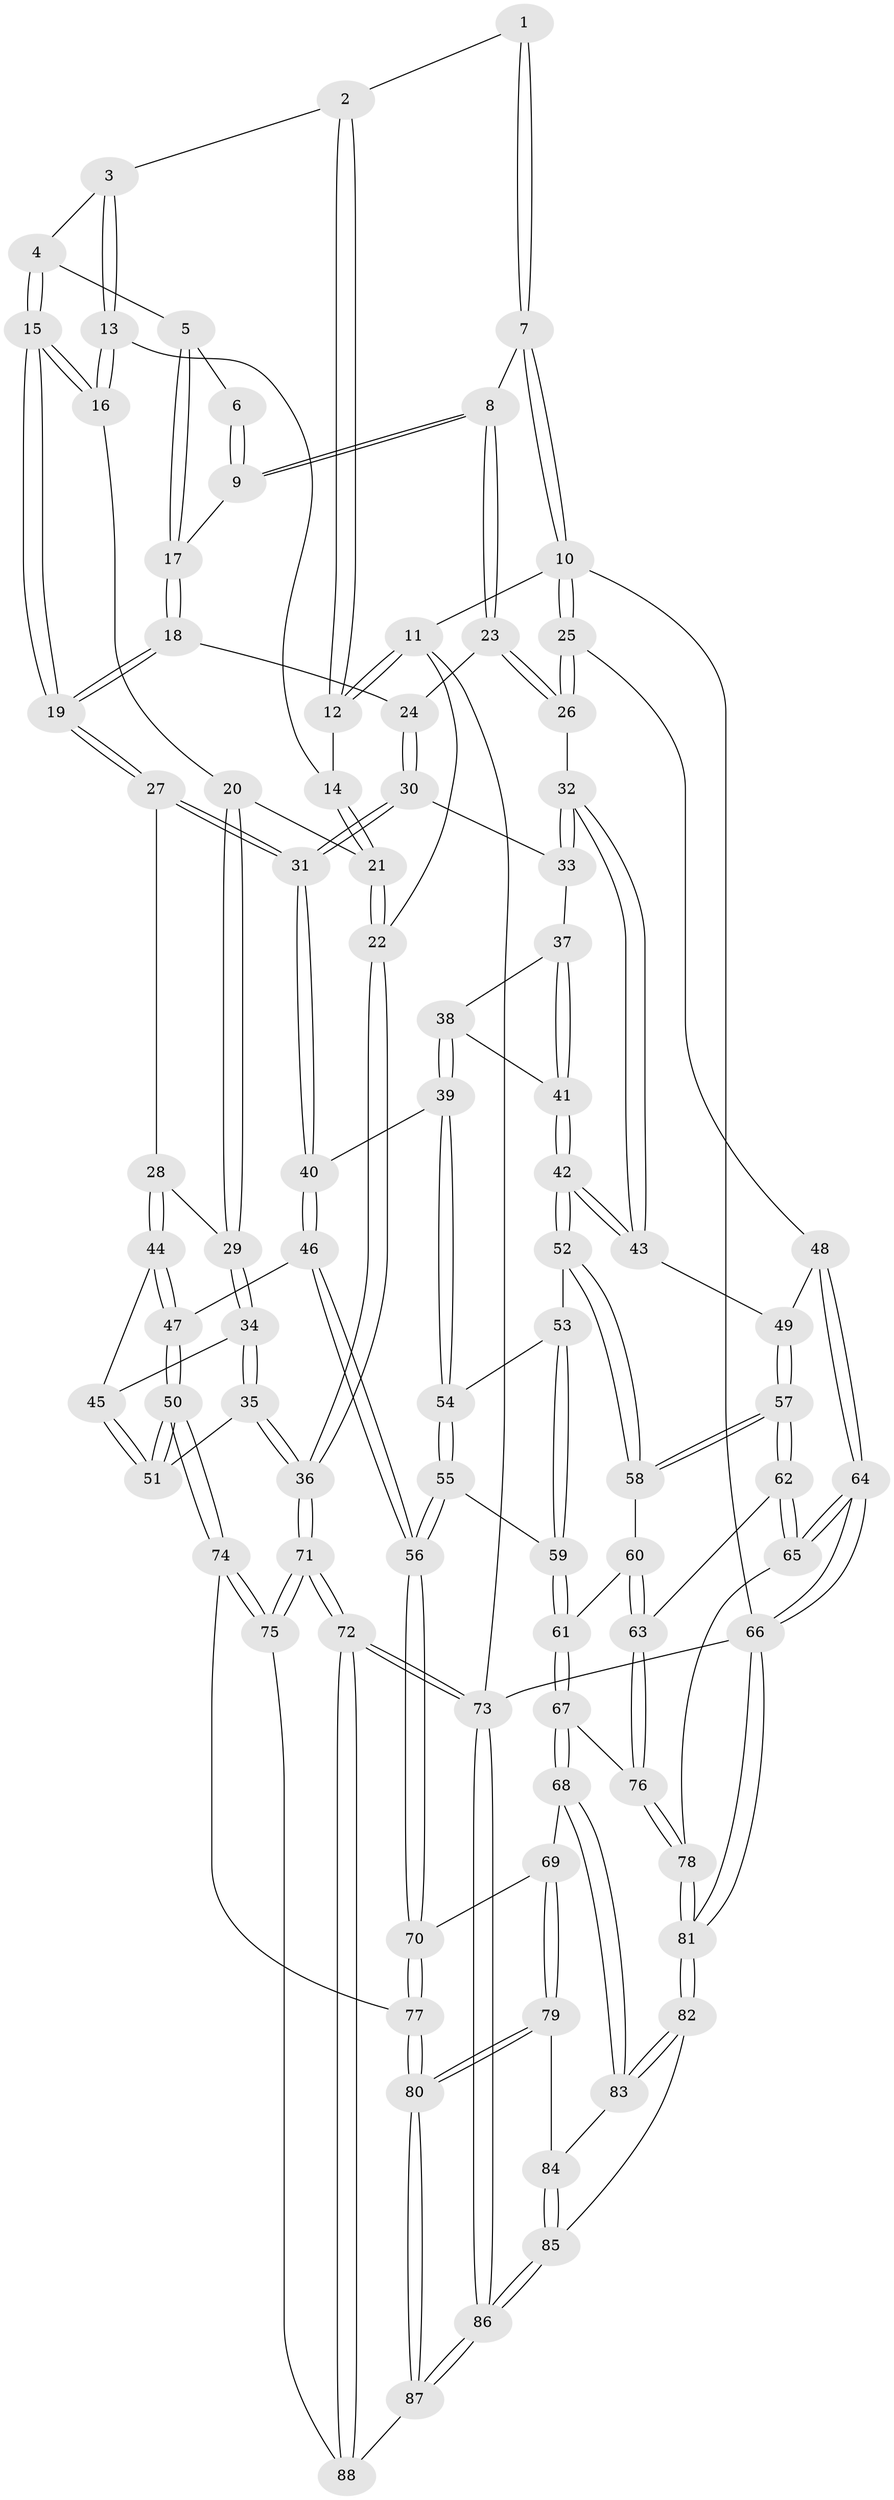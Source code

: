 // coarse degree distribution, {5: 0.3076923076923077, 4: 0.19230769230769232, 3: 0.2692307692307692, 6: 0.11538461538461539, 8: 0.038461538461538464, 7: 0.038461538461538464, 2: 0.038461538461538464}
// Generated by graph-tools (version 1.1) at 2025/21/03/04/25 18:21:25]
// undirected, 88 vertices, 217 edges
graph export_dot {
graph [start="1"]
  node [color=gray90,style=filled];
  1 [pos="+0.5645337708971433+0"];
  2 [pos="+0.15822124553997954+0"];
  3 [pos="+0.22849984149372035+0"];
  4 [pos="+0.2836336287314577+0.04905492344675706"];
  5 [pos="+0.4523626990345272+0.09755387400666246"];
  6 [pos="+0.5391381377657389+0"];
  7 [pos="+0.9900145981383898+0"];
  8 [pos="+0.7758244725564399+0.17380633961719777"];
  9 [pos="+0.6183905713468635+0.1489286875615607"];
  10 [pos="+1+0"];
  11 [pos="+0+0"];
  12 [pos="+0+0"];
  13 [pos="+0.14428729202650345+0.14348003320100552"];
  14 [pos="+0.09608384958205873+0.13824625195885162"];
  15 [pos="+0.30199121587173916+0.2690919311081299"];
  16 [pos="+0.15076472368190735+0.2349501379960231"];
  17 [pos="+0.48936497708533255+0.17355435623529003"];
  18 [pos="+0.4596889718341539+0.24459102182371412"];
  19 [pos="+0.3399828118134409+0.3092544867147544"];
  20 [pos="+0.09501714463131032+0.27926054066400086"];
  21 [pos="+0+0.17938035731779534"];
  22 [pos="+0+0.14130139094750002"];
  23 [pos="+0.7793868635637308+0.1950332718136415"];
  24 [pos="+0.5357523739836682+0.3124538753568328"];
  25 [pos="+1+0.3767986993712517"];
  26 [pos="+0.8181149951594765+0.3080792731183172"];
  27 [pos="+0.33576965766536876+0.33550517020254883"];
  28 [pos="+0.2718549562242859+0.40401250896340285"];
  29 [pos="+0.1001090222692689+0.3460410926890504"];
  30 [pos="+0.5566269125383682+0.35756552100814715"];
  31 [pos="+0.45016913155239735+0.4632439692804538"];
  32 [pos="+0.7913855266127733+0.35584261361274916"];
  33 [pos="+0.5672841861627864+0.36406130013482946"];
  34 [pos="+0.028112501715170584+0.48219038826032357"];
  35 [pos="+0.011350732932149348+0.49657580226103454"];
  36 [pos="+0+0.5018492927995254"];
  37 [pos="+0.5743136718494763+0.3946363999555452"];
  38 [pos="+0.5579398050616461+0.48136583879088646"];
  39 [pos="+0.5129017425456953+0.5066458526548547"];
  40 [pos="+0.45655621193409573+0.4868216141989333"];
  41 [pos="+0.6549342259660864+0.4822403270360923"];
  42 [pos="+0.7543172920588461+0.5112556122983376"];
  43 [pos="+0.7684529950491791+0.4623768710625264"];
  44 [pos="+0.25777163211704507+0.4452200558871725"];
  45 [pos="+0.21353380638245673+0.4622881323595248"];
  46 [pos="+0.34972646473468355+0.6316031591006948"];
  47 [pos="+0.3201084507806811+0.6288971297902108"];
  48 [pos="+1+0.47052564124040674"];
  49 [pos="+1+0.513390572606328"];
  50 [pos="+0.17966433581720553+0.7021965092834443"];
  51 [pos="+0.13804911840954026+0.637629147990297"];
  52 [pos="+0.7543947262862919+0.5125695414054906"];
  53 [pos="+0.59615919591335+0.5850012934779522"];
  54 [pos="+0.5344829701605234+0.542364539254868"];
  55 [pos="+0.4841786173607721+0.6505484513798866"];
  56 [pos="+0.4039474209039998+0.6755807070758704"];
  57 [pos="+0.8228314510359647+0.6063374025022193"];
  58 [pos="+0.7749996086751056+0.5563570929439117"];
  59 [pos="+0.5766423255973849+0.6560862764626076"];
  60 [pos="+0.6799218615163489+0.66155141523998"];
  61 [pos="+0.6013064864440502+0.6945327132823516"];
  62 [pos="+0.8709210757102466+0.7469423439687742"];
  63 [pos="+0.7132668746192549+0.7628859875114206"];
  64 [pos="+1+0.9065853381348762"];
  65 [pos="+0.920032440303979+0.8011040519695517"];
  66 [pos="+1+1"];
  67 [pos="+0.5968202884732143+0.8089408876054213"];
  68 [pos="+0.5699120167933548+0.8183616811857481"];
  69 [pos="+0.4493748914493961+0.7954799988802992"];
  70 [pos="+0.4485341659302295+0.7949809734346217"];
  71 [pos="+0+0.914507770908487"];
  72 [pos="+0+0.919671713123923"];
  73 [pos="+0+1"];
  74 [pos="+0.17218371791422932+0.7209691036550753"];
  75 [pos="+0.08073427374369616+0.8105079629274617"];
  76 [pos="+0.6053972108059974+0.8114783435379277"];
  77 [pos="+0.3254528558407057+0.8687013618244401"];
  78 [pos="+0.7297906086915349+0.9501579916586534"];
  79 [pos="+0.44788437764324995+0.9071572367445822"];
  80 [pos="+0.2947719676538326+1"];
  81 [pos="+0.666185727845854+1"];
  82 [pos="+0.5640753088111213+1"];
  83 [pos="+0.5373935236320508+0.9735124414911764"];
  84 [pos="+0.4524973032918826+0.9130036647350112"];
  85 [pos="+0.431148232144182+1"];
  86 [pos="+0.30936470173419+1"];
  87 [pos="+0.28324070699204096+1"];
  88 [pos="+0.23067763862440738+1"];
  1 -- 2;
  1 -- 7;
  1 -- 7;
  2 -- 3;
  2 -- 12;
  2 -- 12;
  3 -- 4;
  3 -- 13;
  3 -- 13;
  4 -- 5;
  4 -- 15;
  4 -- 15;
  5 -- 6;
  5 -- 17;
  5 -- 17;
  6 -- 9;
  6 -- 9;
  7 -- 8;
  7 -- 10;
  7 -- 10;
  8 -- 9;
  8 -- 9;
  8 -- 23;
  8 -- 23;
  9 -- 17;
  10 -- 11;
  10 -- 25;
  10 -- 25;
  10 -- 66;
  11 -- 12;
  11 -- 12;
  11 -- 22;
  11 -- 73;
  12 -- 14;
  13 -- 14;
  13 -- 16;
  13 -- 16;
  14 -- 21;
  14 -- 21;
  15 -- 16;
  15 -- 16;
  15 -- 19;
  15 -- 19;
  16 -- 20;
  17 -- 18;
  17 -- 18;
  18 -- 19;
  18 -- 19;
  18 -- 24;
  19 -- 27;
  19 -- 27;
  20 -- 21;
  20 -- 29;
  20 -- 29;
  21 -- 22;
  21 -- 22;
  22 -- 36;
  22 -- 36;
  23 -- 24;
  23 -- 26;
  23 -- 26;
  24 -- 30;
  24 -- 30;
  25 -- 26;
  25 -- 26;
  25 -- 48;
  26 -- 32;
  27 -- 28;
  27 -- 31;
  27 -- 31;
  28 -- 29;
  28 -- 44;
  28 -- 44;
  29 -- 34;
  29 -- 34;
  30 -- 31;
  30 -- 31;
  30 -- 33;
  31 -- 40;
  31 -- 40;
  32 -- 33;
  32 -- 33;
  32 -- 43;
  32 -- 43;
  33 -- 37;
  34 -- 35;
  34 -- 35;
  34 -- 45;
  35 -- 36;
  35 -- 36;
  35 -- 51;
  36 -- 71;
  36 -- 71;
  37 -- 38;
  37 -- 41;
  37 -- 41;
  38 -- 39;
  38 -- 39;
  38 -- 41;
  39 -- 40;
  39 -- 54;
  39 -- 54;
  40 -- 46;
  40 -- 46;
  41 -- 42;
  41 -- 42;
  42 -- 43;
  42 -- 43;
  42 -- 52;
  42 -- 52;
  43 -- 49;
  44 -- 45;
  44 -- 47;
  44 -- 47;
  45 -- 51;
  45 -- 51;
  46 -- 47;
  46 -- 56;
  46 -- 56;
  47 -- 50;
  47 -- 50;
  48 -- 49;
  48 -- 64;
  48 -- 64;
  49 -- 57;
  49 -- 57;
  50 -- 51;
  50 -- 51;
  50 -- 74;
  50 -- 74;
  52 -- 53;
  52 -- 58;
  52 -- 58;
  53 -- 54;
  53 -- 59;
  53 -- 59;
  54 -- 55;
  54 -- 55;
  55 -- 56;
  55 -- 56;
  55 -- 59;
  56 -- 70;
  56 -- 70;
  57 -- 58;
  57 -- 58;
  57 -- 62;
  57 -- 62;
  58 -- 60;
  59 -- 61;
  59 -- 61;
  60 -- 61;
  60 -- 63;
  60 -- 63;
  61 -- 67;
  61 -- 67;
  62 -- 63;
  62 -- 65;
  62 -- 65;
  63 -- 76;
  63 -- 76;
  64 -- 65;
  64 -- 65;
  64 -- 66;
  64 -- 66;
  65 -- 78;
  66 -- 81;
  66 -- 81;
  66 -- 73;
  67 -- 68;
  67 -- 68;
  67 -- 76;
  68 -- 69;
  68 -- 83;
  68 -- 83;
  69 -- 70;
  69 -- 79;
  69 -- 79;
  70 -- 77;
  70 -- 77;
  71 -- 72;
  71 -- 72;
  71 -- 75;
  71 -- 75;
  72 -- 73;
  72 -- 73;
  72 -- 88;
  72 -- 88;
  73 -- 86;
  73 -- 86;
  74 -- 75;
  74 -- 75;
  74 -- 77;
  75 -- 88;
  76 -- 78;
  76 -- 78;
  77 -- 80;
  77 -- 80;
  78 -- 81;
  78 -- 81;
  79 -- 80;
  79 -- 80;
  79 -- 84;
  80 -- 87;
  80 -- 87;
  81 -- 82;
  81 -- 82;
  82 -- 83;
  82 -- 83;
  82 -- 85;
  83 -- 84;
  84 -- 85;
  84 -- 85;
  85 -- 86;
  85 -- 86;
  86 -- 87;
  86 -- 87;
  87 -- 88;
}
